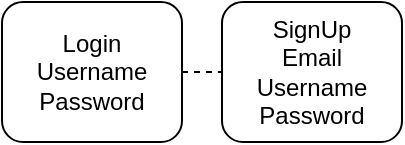 <mxfile version="22.0.4" type="github">
  <diagram name="Page-1" id="2YBvvXClWsGukQMizWep">
    <mxGraphModel dx="1434" dy="713" grid="1" gridSize="10" guides="1" tooltips="1" connect="1" arrows="1" fold="1" page="1" pageScale="1" pageWidth="850" pageHeight="1100" math="0" shadow="0">
      <root>
        <mxCell id="0" />
        <mxCell id="1" parent="0" />
        <mxCell id="02a1hrufcKxzjUFTl4vt-3" value="&lt;div&gt;Login&lt;/div&gt;&lt;div&gt;Username&lt;/div&gt;&lt;div&gt;Password&lt;br&gt;&lt;/div&gt;" style="rounded=1;whiteSpace=wrap;html=1;" vertex="1" parent="1">
          <mxGeometry x="40" y="40" width="90" height="70" as="geometry" />
        </mxCell>
        <mxCell id="02a1hrufcKxzjUFTl4vt-4" value="&lt;div&gt;SignUp&lt;/div&gt;&lt;div&gt;Email&lt;br&gt;&lt;/div&gt;&lt;div&gt;Username&lt;/div&gt;&lt;div&gt;Password&lt;br&gt;&lt;/div&gt;" style="rounded=1;whiteSpace=wrap;html=1;" vertex="1" parent="1">
          <mxGeometry x="150" y="40" width="90" height="70" as="geometry" />
        </mxCell>
        <mxCell id="02a1hrufcKxzjUFTl4vt-5" value="" style="endArrow=none;dashed=1;html=1;rounded=0;exitX=1;exitY=0.5;exitDx=0;exitDy=0;entryX=0;entryY=0.5;entryDx=0;entryDy=0;" edge="1" parent="1" source="02a1hrufcKxzjUFTl4vt-3" target="02a1hrufcKxzjUFTl4vt-4">
          <mxGeometry width="50" height="50" relative="1" as="geometry">
            <mxPoint x="400" y="320" as="sourcePoint" />
            <mxPoint x="450" y="270" as="targetPoint" />
          </mxGeometry>
        </mxCell>
      </root>
    </mxGraphModel>
  </diagram>
</mxfile>
